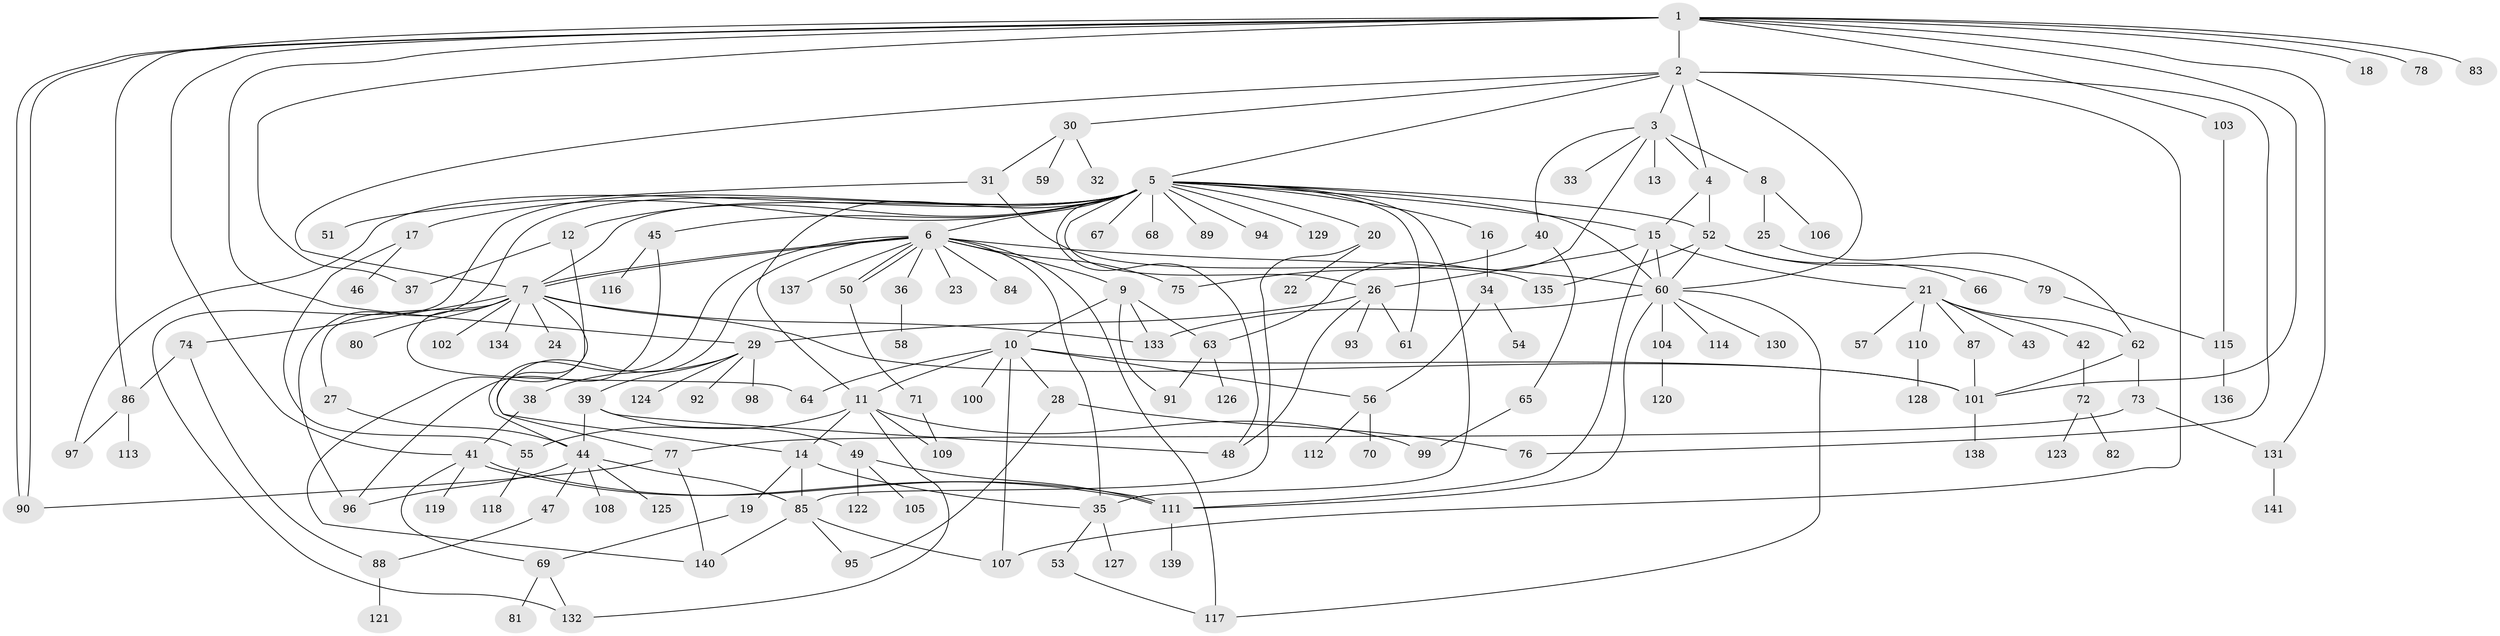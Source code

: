 // coarse degree distribution, {6: 0.014285714285714285, 5: 0.014285714285714285, 1: 0.6857142857142857, 2: 0.1, 18: 0.014285714285714285, 12: 0.014285714285714285, 3: 0.08571428571428572, 4: 0.014285714285714285, 25: 0.014285714285714285, 8: 0.014285714285714285, 13: 0.014285714285714285, 17: 0.014285714285714285}
// Generated by graph-tools (version 1.1) at 2025/50/03/04/25 21:50:41]
// undirected, 141 vertices, 207 edges
graph export_dot {
graph [start="1"]
  node [color=gray90,style=filled];
  1;
  2;
  3;
  4;
  5;
  6;
  7;
  8;
  9;
  10;
  11;
  12;
  13;
  14;
  15;
  16;
  17;
  18;
  19;
  20;
  21;
  22;
  23;
  24;
  25;
  26;
  27;
  28;
  29;
  30;
  31;
  32;
  33;
  34;
  35;
  36;
  37;
  38;
  39;
  40;
  41;
  42;
  43;
  44;
  45;
  46;
  47;
  48;
  49;
  50;
  51;
  52;
  53;
  54;
  55;
  56;
  57;
  58;
  59;
  60;
  61;
  62;
  63;
  64;
  65;
  66;
  67;
  68;
  69;
  70;
  71;
  72;
  73;
  74;
  75;
  76;
  77;
  78;
  79;
  80;
  81;
  82;
  83;
  84;
  85;
  86;
  87;
  88;
  89;
  90;
  91;
  92;
  93;
  94;
  95;
  96;
  97;
  98;
  99;
  100;
  101;
  102;
  103;
  104;
  105;
  106;
  107;
  108;
  109;
  110;
  111;
  112;
  113;
  114;
  115;
  116;
  117;
  118;
  119;
  120;
  121;
  122;
  123;
  124;
  125;
  126;
  127;
  128;
  129;
  130;
  131;
  132;
  133;
  134;
  135;
  136;
  137;
  138;
  139;
  140;
  141;
  1 -- 2;
  1 -- 18;
  1 -- 29;
  1 -- 37;
  1 -- 41;
  1 -- 78;
  1 -- 83;
  1 -- 86;
  1 -- 90;
  1 -- 90;
  1 -- 101;
  1 -- 103;
  1 -- 131;
  2 -- 3;
  2 -- 4;
  2 -- 5;
  2 -- 7;
  2 -- 30;
  2 -- 60;
  2 -- 76;
  2 -- 107;
  3 -- 4;
  3 -- 8;
  3 -- 13;
  3 -- 33;
  3 -- 40;
  3 -- 63;
  4 -- 15;
  4 -- 52;
  5 -- 6;
  5 -- 7;
  5 -- 11;
  5 -- 12;
  5 -- 15;
  5 -- 16;
  5 -- 17;
  5 -- 20;
  5 -- 26;
  5 -- 35;
  5 -- 45;
  5 -- 48;
  5 -- 52;
  5 -- 60;
  5 -- 61;
  5 -- 67;
  5 -- 68;
  5 -- 89;
  5 -- 94;
  5 -- 96;
  5 -- 97;
  5 -- 129;
  5 -- 132;
  6 -- 7;
  6 -- 7;
  6 -- 9;
  6 -- 23;
  6 -- 35;
  6 -- 36;
  6 -- 44;
  6 -- 50;
  6 -- 50;
  6 -- 60;
  6 -- 75;
  6 -- 77;
  6 -- 84;
  6 -- 117;
  6 -- 137;
  7 -- 14;
  7 -- 24;
  7 -- 27;
  7 -- 64;
  7 -- 74;
  7 -- 80;
  7 -- 101;
  7 -- 102;
  7 -- 133;
  7 -- 134;
  8 -- 25;
  8 -- 106;
  9 -- 10;
  9 -- 63;
  9 -- 91;
  9 -- 133;
  10 -- 11;
  10 -- 28;
  10 -- 56;
  10 -- 64;
  10 -- 100;
  10 -- 101;
  10 -- 107;
  11 -- 14;
  11 -- 55;
  11 -- 99;
  11 -- 109;
  11 -- 132;
  12 -- 37;
  12 -- 140;
  14 -- 19;
  14 -- 35;
  14 -- 85;
  15 -- 21;
  15 -- 26;
  15 -- 60;
  15 -- 111;
  16 -- 34;
  17 -- 46;
  17 -- 55;
  19 -- 69;
  20 -- 22;
  20 -- 85;
  21 -- 42;
  21 -- 43;
  21 -- 57;
  21 -- 62;
  21 -- 87;
  21 -- 110;
  25 -- 62;
  26 -- 29;
  26 -- 48;
  26 -- 61;
  26 -- 93;
  27 -- 44;
  28 -- 76;
  28 -- 95;
  29 -- 38;
  29 -- 39;
  29 -- 92;
  29 -- 98;
  29 -- 124;
  30 -- 31;
  30 -- 32;
  30 -- 59;
  31 -- 51;
  31 -- 135;
  34 -- 54;
  34 -- 56;
  35 -- 53;
  35 -- 127;
  36 -- 58;
  38 -- 41;
  39 -- 44;
  39 -- 48;
  39 -- 49;
  40 -- 65;
  40 -- 75;
  41 -- 69;
  41 -- 111;
  41 -- 111;
  41 -- 119;
  42 -- 72;
  44 -- 47;
  44 -- 85;
  44 -- 96;
  44 -- 108;
  44 -- 125;
  45 -- 96;
  45 -- 116;
  47 -- 88;
  49 -- 105;
  49 -- 111;
  49 -- 122;
  50 -- 71;
  52 -- 60;
  52 -- 66;
  52 -- 79;
  52 -- 135;
  53 -- 117;
  55 -- 118;
  56 -- 70;
  56 -- 112;
  60 -- 104;
  60 -- 111;
  60 -- 114;
  60 -- 117;
  60 -- 130;
  60 -- 133;
  62 -- 73;
  62 -- 101;
  63 -- 91;
  63 -- 126;
  65 -- 99;
  69 -- 81;
  69 -- 132;
  71 -- 109;
  72 -- 82;
  72 -- 123;
  73 -- 77;
  73 -- 131;
  74 -- 86;
  74 -- 88;
  77 -- 90;
  77 -- 140;
  79 -- 115;
  85 -- 95;
  85 -- 107;
  85 -- 140;
  86 -- 97;
  86 -- 113;
  87 -- 101;
  88 -- 121;
  101 -- 138;
  103 -- 115;
  104 -- 120;
  110 -- 128;
  111 -- 139;
  115 -- 136;
  131 -- 141;
}
